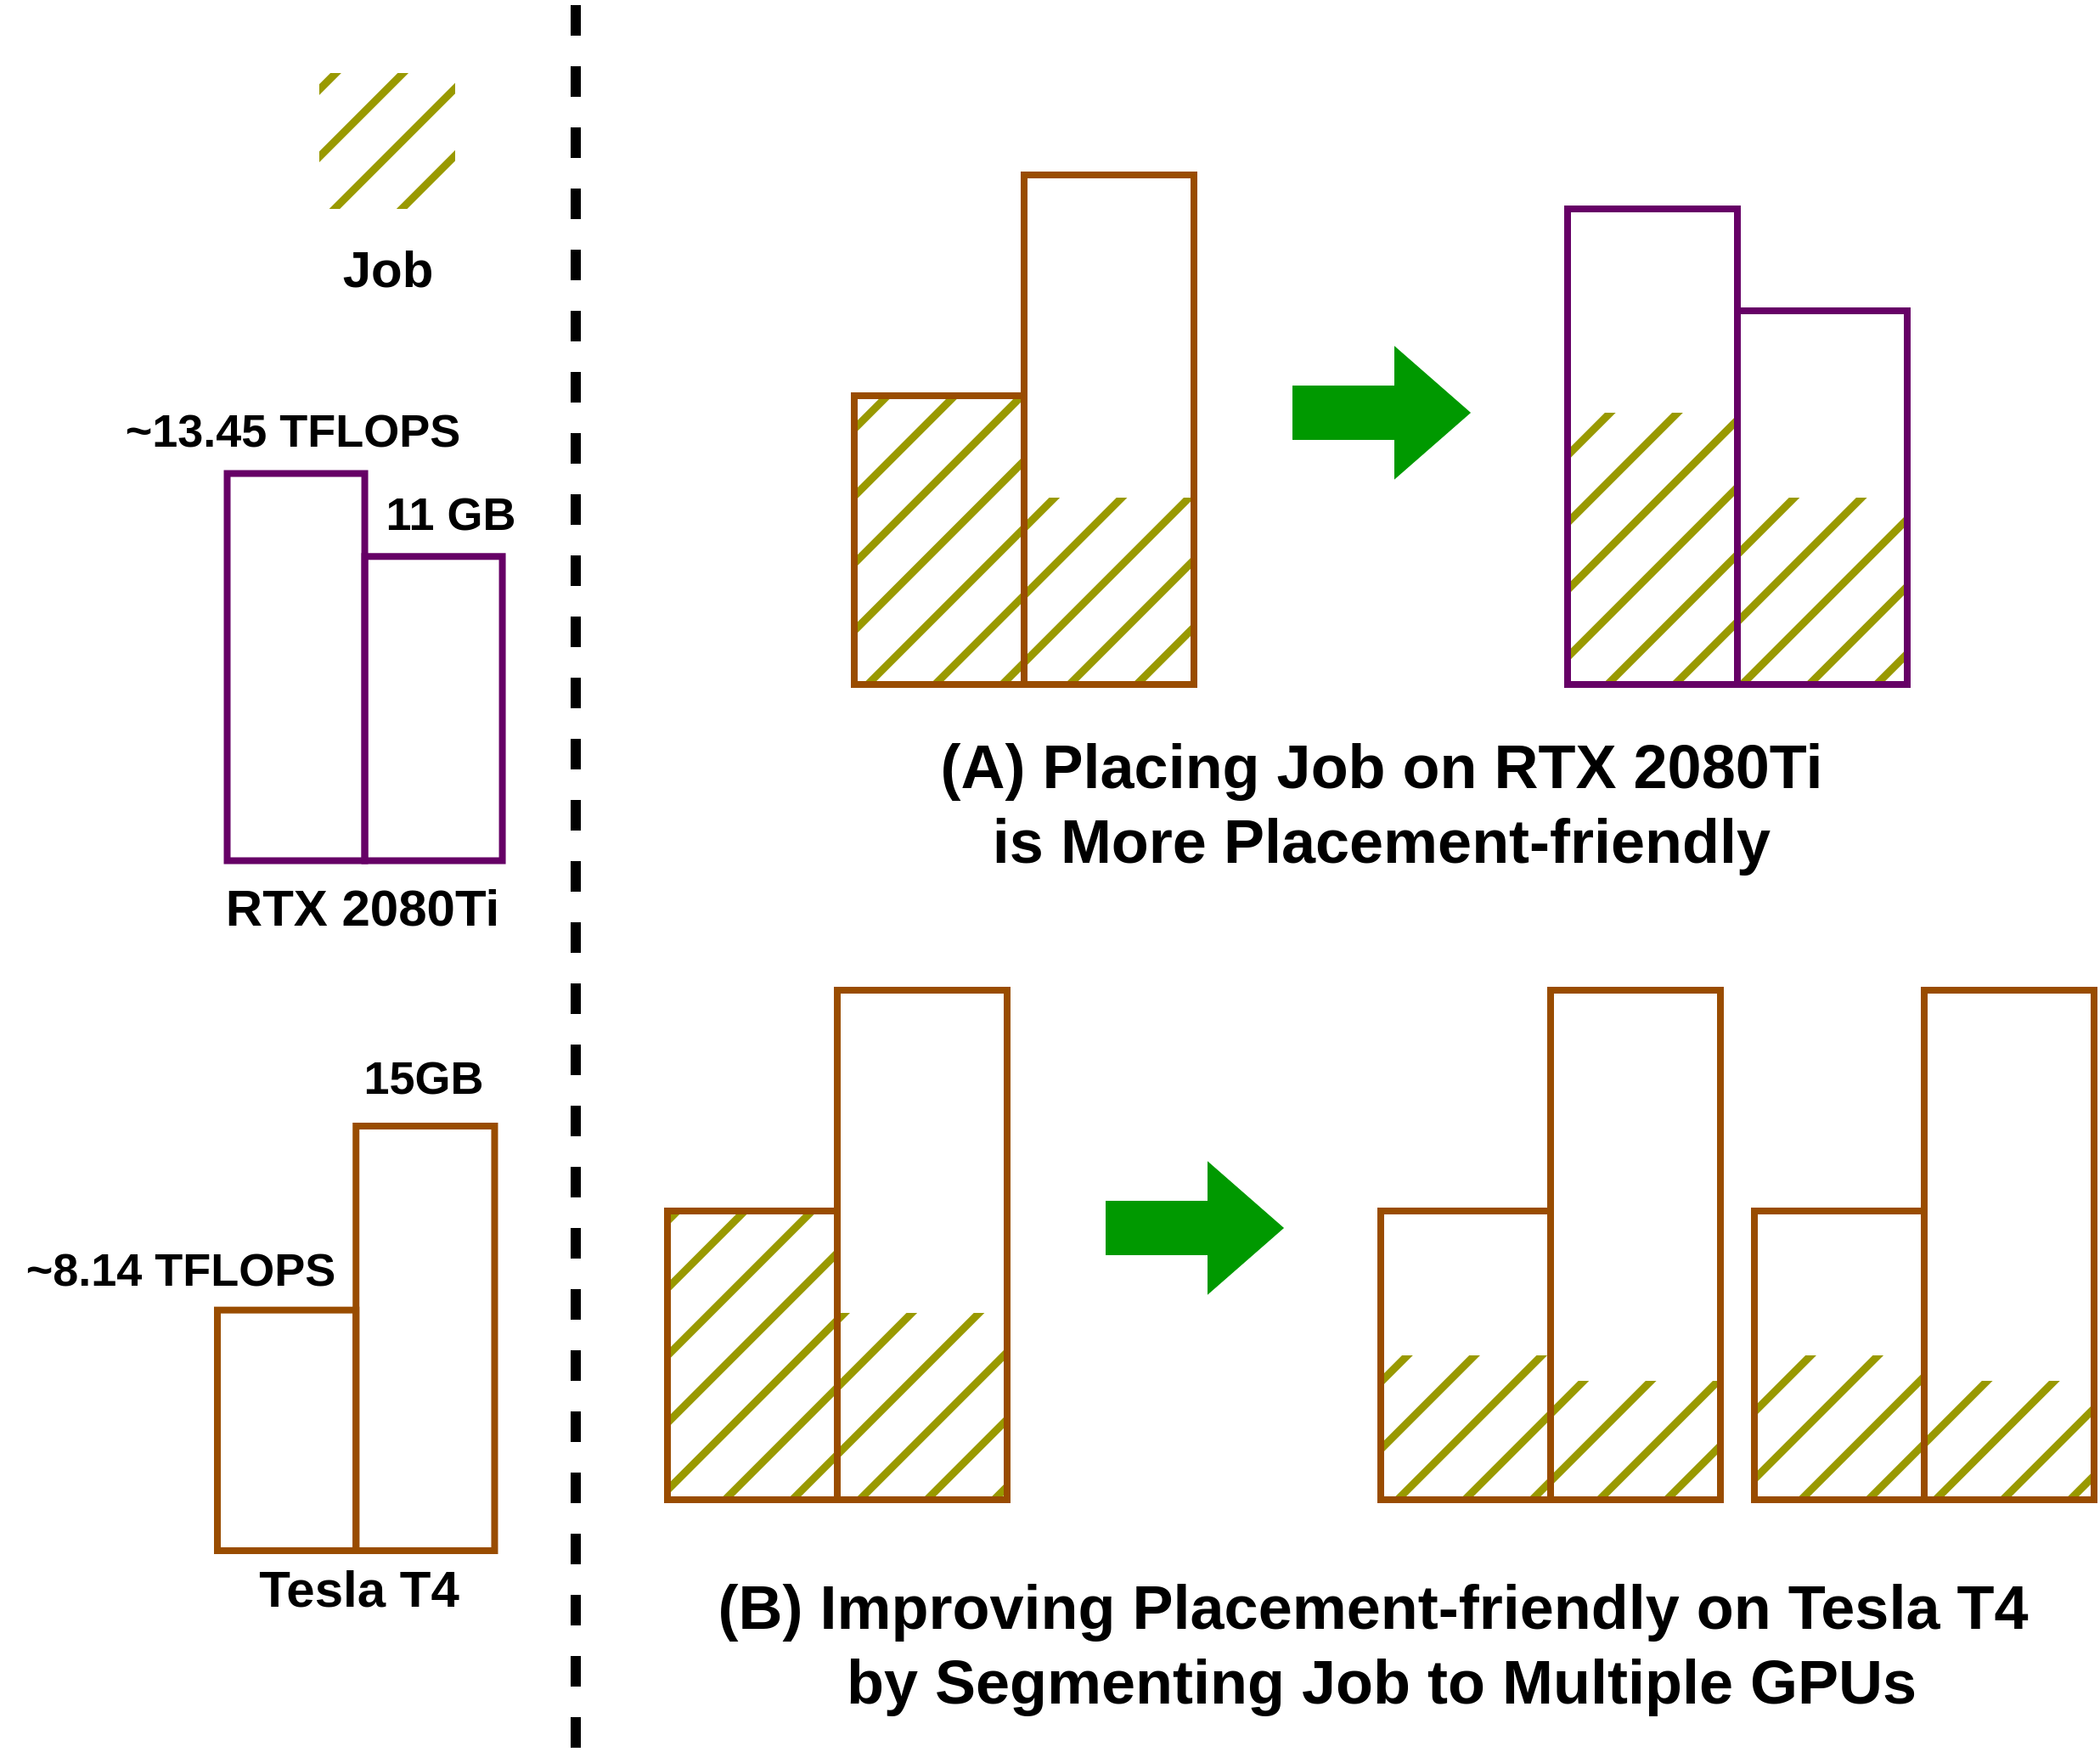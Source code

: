 <mxfile version="20.2.3" type="device"><diagram id="4Kkbs27NhLW3D1mqn00Z" name="第 1 页"><mxGraphModel dx="-708" dy="4294" grid="1" gridSize="10" guides="1" tooltips="1" connect="1" arrows="1" fold="1" page="1" pageScale="1" pageWidth="827" pageHeight="1169" math="0" shadow="0"><root><mxCell id="0"/><mxCell id="1" parent="0"/><mxCell id="FeMRwEYOIC6qCn8Y8FfU-25" value="" style="rounded=0;whiteSpace=wrap;html=1;strokeWidth=3;fillColor=#999900;fontColor=#000000;strokeColor=none;fillStyle=hatch;container=0;fontStyle=1;fontFamily=Arail;fontSize=70;" parent="1" vertex="1"><mxGeometry x="3115" y="-1565" width="100" height="85" as="geometry"/></mxCell><mxCell id="FeMRwEYOIC6qCn8Y8FfU-22" value="" style="rounded=0;whiteSpace=wrap;html=1;strokeWidth=3;fillColor=#999900;fontColor=#000000;strokeColor=none;fillStyle=hatch;container=0;fontStyle=1;fontFamily=Arail;fontSize=70;" parent="1" vertex="1"><mxGeometry x="2995" y="-1550" width="100" height="70" as="geometry"/></mxCell><mxCell id="FeMRwEYOIC6qCn8Y8FfU-26" value="" style="rounded=0;whiteSpace=wrap;html=1;strokeWidth=3;fillColor=#999900;fontColor=#000000;strokeColor=none;fillStyle=hatch;container=0;fontStyle=1;fontFamily=Arail;fontSize=70;" parent="1" vertex="1"><mxGeometry x="3215" y="-1550" width="100" height="70" as="geometry"/></mxCell><mxCell id="FeMRwEYOIC6qCn8Y8FfU-27" value="" style="rounded=0;whiteSpace=wrap;html=1;strokeWidth=4;fillColor=none;fillStyle=zigzag-line;strokeColor=#994C00;" parent="1" vertex="1"><mxGeometry x="3215" y="-1780.0" width="100" height="300" as="geometry"/></mxCell><mxCell id="FeMRwEYOIC6qCn8Y8FfU-23" value="" style="rounded=0;whiteSpace=wrap;html=1;strokeWidth=4;fillColor=none;fillStyle=zigzag-line;strokeColor=#994C00;" parent="1" vertex="1"><mxGeometry x="2995" y="-1780.0" width="100" height="300" as="geometry"/></mxCell><mxCell id="FeMRwEYOIC6qCn8Y8FfU-28" value="" style="rounded=0;whiteSpace=wrap;html=1;strokeWidth=4;fillColor=none;fillStyle=zigzag-line;strokeColor=#994C00;" parent="1" vertex="1"><mxGeometry x="3115" y="-1650" width="100" height="170" as="geometry"/></mxCell><mxCell id="FeMRwEYOIC6qCn8Y8FfU-21" value="" style="rounded=0;whiteSpace=wrap;html=1;strokeWidth=3;fillColor=#999900;fontColor=#000000;strokeColor=none;fillStyle=hatch;container=0;fontStyle=1;fontFamily=Arail;fontSize=70;" parent="1" vertex="1"><mxGeometry x="2895" y="-1565" width="100" height="85" as="geometry"/></mxCell><mxCell id="FeMRwEYOIC6qCn8Y8FfU-24" value="" style="rounded=0;whiteSpace=wrap;html=1;strokeWidth=4;fillColor=none;fillStyle=zigzag-line;strokeColor=#994C00;" parent="1" vertex="1"><mxGeometry x="2895" y="-1650" width="100" height="170" as="geometry"/></mxCell><mxCell id="FeMRwEYOIC6qCn8Y8FfU-12" value="" style="rounded=0;whiteSpace=wrap;html=1;strokeWidth=3;fillColor=#999900;fontColor=#000000;strokeColor=none;fillStyle=hatch;container=0;fontStyle=1;fontFamily=Arail;fontSize=70;" parent="1" vertex="1"><mxGeometry x="2475" y="-1650" width="100" height="170" as="geometry"/></mxCell><mxCell id="FeMRwEYOIC6qCn8Y8FfU-17" value="" style="rounded=0;whiteSpace=wrap;html=1;strokeWidth=4;fillColor=none;fillStyle=zigzag-line;strokeColor=#994C00;" parent="1" vertex="1"><mxGeometry x="2475" y="-1650" width="100" height="170" as="geometry"/></mxCell><mxCell id="FeMRwEYOIC6qCn8Y8FfU-1" value="" style="rounded=0;whiteSpace=wrap;html=1;strokeWidth=3;fillColor=#999900;fontColor=#000000;strokeColor=none;fillStyle=hatch;container=0;fontStyle=1;fontFamily=Arail;fontSize=70;" parent="1" vertex="1"><mxGeometry x="2585" y="-2130" width="100" height="170" as="geometry"/></mxCell><mxCell id="FeMRwEYOIC6qCn8Y8FfU-5" value="" style="rounded=0;whiteSpace=wrap;html=1;strokeWidth=4;fillColor=none;fillStyle=zigzag-line;strokeColor=#994C00;" parent="1" vertex="1"><mxGeometry x="2585" y="-2130" width="100" height="170" as="geometry"/></mxCell><mxCell id="FeMRwEYOIC6qCn8Y8FfU-4" value="" style="rounded=0;whiteSpace=wrap;html=1;strokeWidth=3;fillColor=#999900;fontColor=#000000;strokeColor=none;fillStyle=hatch;container=0;fontStyle=1;fontFamily=Arail;fontSize=70;" parent="1" vertex="1"><mxGeometry x="2685" y="-2070" width="100" height="110" as="geometry"/></mxCell><mxCell id="FeMRwEYOIC6qCn8Y8FfU-10" value="" style="rounded=0;whiteSpace=wrap;html=1;strokeWidth=3;fillColor=#999900;fontColor=#000000;strokeColor=none;fillStyle=hatch;container=0;fontStyle=1;fontFamily=Arail;fontSize=70;" parent="1" vertex="1"><mxGeometry x="3005" y="-2120" width="100" height="160" as="geometry"/></mxCell><mxCell id="FeMRwEYOIC6qCn8Y8FfU-11" value="" style="rounded=0;whiteSpace=wrap;html=1;strokeWidth=3;fillColor=#999900;fontColor=#000000;strokeColor=none;fillStyle=hatch;container=0;fontStyle=1;fontFamily=Arail;fontSize=70;" parent="1" vertex="1"><mxGeometry x="3105" y="-2070" width="100" height="110" as="geometry"/></mxCell><mxCell id="FeMRwEYOIC6qCn8Y8FfU-6" value="" style="rounded=0;whiteSpace=wrap;html=1;strokeWidth=4;fillColor=none;fillStyle=zigzag-line;strokeColor=#994C00;" parent="1" vertex="1"><mxGeometry x="2685" y="-2260" width="100" height="300" as="geometry"/></mxCell><mxCell id="FeMRwEYOIC6qCn8Y8FfU-8" value="" style="rounded=0;whiteSpace=wrap;html=1;strokeWidth=4;fillColor=none;strokeColor=#660066;" parent="1" vertex="1"><mxGeometry x="3105" y="-2180" width="100" height="220" as="geometry"/></mxCell><mxCell id="FeMRwEYOIC6qCn8Y8FfU-7" value="" style="rounded=0;whiteSpace=wrap;html=1;strokeWidth=4;fillColor=none;strokeColor=#660066;" parent="1" vertex="1"><mxGeometry x="3005" y="-2240" width="100" height="280" as="geometry"/></mxCell><mxCell id="FeMRwEYOIC6qCn8Y8FfU-9" value="" style="html=1;shadow=0;dashed=0;align=center;verticalAlign=middle;shape=mxgraph.arrows2.arrow;dy=0.6;dx=40;notch=0;sketch=0;fillStyle=solid;fontSize=28;strokeColor=#009900;strokeWidth=4;fillColor=#009900;" parent="1" vertex="1"><mxGeometry x="2845" y="-2155" width="100" height="70" as="geometry"/></mxCell><mxCell id="FeMRwEYOIC6qCn8Y8FfU-13" value="" style="rounded=0;whiteSpace=wrap;html=1;strokeWidth=3;fillColor=#999900;fontColor=#000000;strokeColor=none;fillStyle=hatch;container=0;fontStyle=1;fontFamily=Arail;fontSize=70;" parent="1" vertex="1"><mxGeometry x="2575" y="-1590.0" width="100" height="110" as="geometry"/></mxCell><mxCell id="FeMRwEYOIC6qCn8Y8FfU-16" value="" style="rounded=0;whiteSpace=wrap;html=1;strokeWidth=4;fillColor=none;fillStyle=zigzag-line;strokeColor=#994C00;" parent="1" vertex="1"><mxGeometry x="2575" y="-1780.0" width="100" height="300" as="geometry"/></mxCell><mxCell id="FeMRwEYOIC6qCn8Y8FfU-20" value="" style="html=1;shadow=0;dashed=0;align=center;verticalAlign=middle;shape=mxgraph.arrows2.arrow;dy=0.6;dx=40;notch=0;sketch=0;fillStyle=solid;fontSize=28;strokeColor=#009900;strokeWidth=4;fillColor=#009900;" parent="1" vertex="1"><mxGeometry x="2735" y="-1675.0" width="100" height="70" as="geometry"/></mxCell><mxCell id="FeMRwEYOIC6qCn8Y8FfU-29" value="&lt;b style=&quot;font-size: 36px;&quot;&gt;&lt;font style=&quot;font-size: 36px;&quot;&gt;(A) Placing Job on RTX 2080Ti &lt;br&gt;is More Placement-friendly&lt;br&gt;&lt;/font&gt;&lt;/b&gt;" style="text;html=1;align=center;verticalAlign=middle;resizable=0;points=[];autosize=1;strokeColor=none;fillColor=none;fontSize=36;" parent="1" vertex="1"><mxGeometry x="2625" y="-1940" width="540" height="100" as="geometry"/></mxCell><mxCell id="FeMRwEYOIC6qCn8Y8FfU-30" value="&lt;b style=&quot;font-size: 36px;&quot;&gt;&lt;font style=&quot;font-size: 36px;&quot;&gt;(B)&amp;nbsp;&lt;/font&gt;&lt;/b&gt;&lt;b style=&quot;font-size: 36px;&quot;&gt;&lt;font style=&quot;font-size: 36px;&quot;&gt;Improving Placement-friendly on Tesla T4&amp;nbsp;&lt;/font&gt;&lt;/b&gt;&lt;b style=&quot;font-size: 36px;&quot;&gt;&lt;font style=&quot;font-size: 36px;&quot;&gt;&lt;br style=&quot;font-size: 36px;&quot;&gt;by Segmenting Job to Multiple GPUs&lt;/font&gt;&lt;/b&gt;" style="text;html=1;align=center;verticalAlign=middle;resizable=0;points=[];autosize=1;strokeColor=none;fillColor=none;fontSize=36;" parent="1" vertex="1"><mxGeometry x="2495" y="-1445" width="800" height="100" as="geometry"/></mxCell><mxCell id="pV9Wx5ycrz_A7YEfXbi5-4" value="" style="endArrow=none;dashed=1;html=1;rounded=0;fontSize=70;strokeColor=#000000;strokeWidth=6;" parent="1" edge="1"><mxGeometry width="50" height="50" relative="1" as="geometry"><mxPoint x="2421.0" y="-2360" as="sourcePoint"/><mxPoint x="2421.0" y="-1330" as="targetPoint"/></mxGeometry></mxCell><mxCell id="pV9Wx5ycrz_A7YEfXbi5-5" value="" style="rounded=0;whiteSpace=wrap;html=1;strokeWidth=3;fillColor=#999900;fontColor=#000000;strokeColor=none;fillStyle=hatch;container=0;fontStyle=1;fontFamily=Arail;fontSize=70;" parent="1" vertex="1"><mxGeometry x="2270" y="-2320.0" width="80" height="80" as="geometry"/></mxCell><mxCell id="pV9Wx5ycrz_A7YEfXbi5-7" value="" style="group" parent="1" vertex="1" connectable="0"><mxGeometry x="2149" y="-2140" width="266.76" height="404.64" as="geometry"/></mxCell><mxCell id="pV9Wx5ycrz_A7YEfXbi5-8" value="&lt;span style=&quot;font-weight: 700; font-size: 27px;&quot;&gt;~13.45 TFLOPS&lt;/span&gt;" style="text;html=1;align=center;verticalAlign=middle;resizable=0;points=[];autosize=1;strokeColor=none;fillColor=none;fontSize=27;" parent="pV9Wx5ycrz_A7YEfXbi5-7" vertex="1"><mxGeometry x="-5.002" y="5.787" width="220" height="50" as="geometry"/></mxCell><mxCell id="pV9Wx5ycrz_A7YEfXbi5-9" value="RTX 2080Ti&lt;br style=&quot;font-size: 30px;&quot;&gt;&amp;nbsp;" style="text;html=1;align=center;verticalAlign=middle;resizable=0;points=[];autosize=1;strokeColor=none;fillColor=none;fontSize=30;fontStyle=1" parent="pV9Wx5ycrz_A7YEfXbi5-7" vertex="1"><mxGeometry x="55.999" y="283.761" width="180" height="90" as="geometry"/></mxCell><mxCell id="pV9Wx5ycrz_A7YEfXbi5-10" value="" style="rounded=0;whiteSpace=wrap;html=1;strokeWidth=4;fillColor=none;strokeColor=#660066;" parent="pV9Wx5ycrz_A7YEfXbi5-7" vertex="1"><mxGeometry x="66.759" y="55.786" width="81.013" height="227.971" as="geometry"/></mxCell><mxCell id="pV9Wx5ycrz_A7YEfXbi5-11" value="" style="rounded=0;whiteSpace=wrap;html=1;strokeWidth=4;fillColor=none;strokeColor=#660066;" parent="pV9Wx5ycrz_A7YEfXbi5-7" vertex="1"><mxGeometry x="147.772" y="104.637" width="81.013" height="179.12" as="geometry"/></mxCell><mxCell id="pV9Wx5ycrz_A7YEfXbi5-12" value="&lt;span style=&quot;font-weight: 700; font-size: 27px;&quot;&gt;11 GB&lt;/span&gt;" style="text;html=1;align=center;verticalAlign=middle;resizable=0;points=[];autosize=1;strokeColor=none;fillColor=none;fontSize=27;" parent="pV9Wx5ycrz_A7YEfXbi5-7" vertex="1"><mxGeometry x="147.773" y="54.636" width="100" height="50" as="geometry"/></mxCell><mxCell id="WHj99A76AsidtlTj6lly-5" value="" style="group" parent="pV9Wx5ycrz_A7YEfXbi5-7" vertex="1" connectable="0"><mxGeometry x="61" y="440" width="163.24" height="250" as="geometry"/></mxCell><mxCell id="WHj99A76AsidtlTj6lly-2" value="" style="rounded=0;whiteSpace=wrap;html=1;strokeWidth=4;fillColor=none;fillStyle=zigzag-line;strokeColor=#994C00;" parent="WHj99A76AsidtlTj6lly-5" vertex="1"><mxGeometry y="108.333" width="81.62" height="141.667" as="geometry"/></mxCell><mxCell id="WHj99A76AsidtlTj6lly-4" value="" style="rounded=0;whiteSpace=wrap;html=1;strokeWidth=4;fillColor=none;fillStyle=zigzag-line;strokeColor=#994C00;" parent="WHj99A76AsidtlTj6lly-5" vertex="1"><mxGeometry x="81.62" width="81.62" height="250" as="geometry"/></mxCell><mxCell id="pV9Wx5ycrz_A7YEfXbi5-19" value="Job" style="text;html=1;align=center;verticalAlign=middle;resizable=0;points=[];autosize=1;strokeColor=none;fillColor=none;fontSize=30;fontStyle=1" parent="1" vertex="1"><mxGeometry x="2270" y="-2230" width="80" height="50" as="geometry"/></mxCell><mxCell id="pV9Wx5ycrz_A7YEfXbi5-16" value="&lt;font style=&quot;font-size: 30px;&quot;&gt;&lt;b style=&quot;font-size: 30px;&quot;&gt;Tesla T4&lt;/b&gt;&lt;/font&gt;" style="text;html=1;align=center;verticalAlign=middle;resizable=0;points=[];autosize=1;strokeColor=none;fillColor=none;fontSize=30;" parent="1" vertex="1"><mxGeometry x="2223.003" y="-1452.857" width="140" height="50" as="geometry"/></mxCell><mxCell id="pV9Wx5ycrz_A7YEfXbi5-17" value="&lt;span style=&quot;font-size: 27px;&quot;&gt;15GB&lt;/span&gt;" style="text;html=1;align=center;verticalAlign=middle;resizable=0;points=[];autosize=1;strokeColor=none;fillColor=none;fontSize=27;fontStyle=1" parent="1" vertex="1"><mxGeometry x="2285.999" y="-1753" width="90" height="50" as="geometry"/></mxCell><mxCell id="pV9Wx5ycrz_A7YEfXbi5-18" value="&lt;span style=&quot;font-size: 27px;&quot;&gt;~8.14 TFLOPS&lt;/span&gt;" style="text;html=1;align=center;verticalAlign=middle;resizable=0;points=[];autosize=1;strokeColor=none;fillColor=none;fontSize=27;fontStyle=1" parent="1" vertex="1"><mxGeometry x="2082.84" y="-1639.999" width="210" height="50" as="geometry"/></mxCell></root></mxGraphModel></diagram></mxfile>
